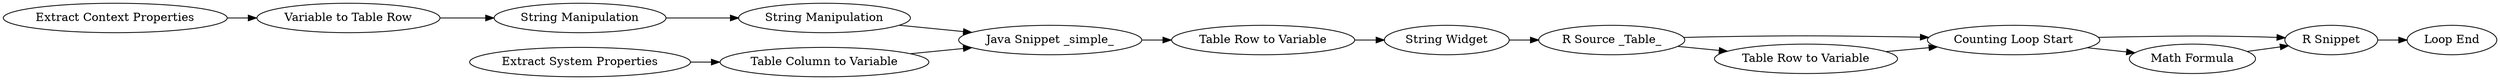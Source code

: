 digraph {
	46 -> 49
	75 -> 74
	48 -> 47
	49 -> 78
	1 -> 73
	3 -> 4
	73 -> 79
	71 -> 73
	10 -> 46
	79 -> 75
	47 -> 46
	4 -> 48
	7 -> 10
	1 -> 71
	78 -> 1
	73 -> 75
	48 [label="String Manipulation"]
	1 [label="R Source _Table_"]
	7 [label="Extract System Properties"]
	49 [label="Table Row to Variable"]
	79 [label="Math Formula"]
	71 [label="Table Row to Variable"]
	46 [label="Java Snippet _simple_"]
	4 [label="Variable to Table Row"]
	47 [label="String Manipulation"]
	74 [label="Loop End"]
	75 [label="R Snippet"]
	73 [label="Counting Loop Start"]
	3 [label="Extract Context Properties"]
	10 [label="Table Column to Variable"]
	78 [label="String Widget"]
	rankdir=LR
}
